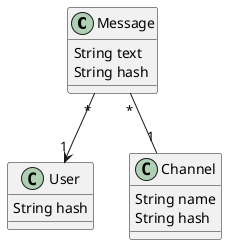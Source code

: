 @startuml

class Message {
    String text
    String hash
}

class User {
    String hash
}

class Channel {
    String name
    String hash
}

Message "*" --> "1" User
Message "*" -- "1" Channel
@enduml
